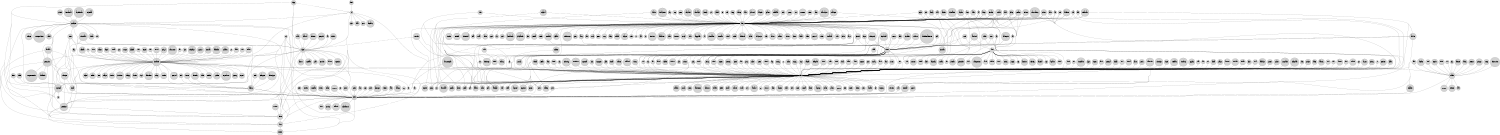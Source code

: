 strict graph Github {
        node [shape=circle, style=filled, nodesep = "1", labelangle="90"];
        size="10,10";
        concentrate="true";
        repulsiveforce="0.2";
        overlap="prism";
        smoothing="spring";
        splines="true";
        
        edge [len=3];

	saucelabs -- dcolish	 [weight=5];
	trenton -- notbenh	 [weight=1];
	reductivelabs -- blkperl	 [weight=1];
	reductivelabs -- "PSU-TheCat"	 [weight=1];
	shlomif -- leto	 [weight=1];
	pmichaud -- notbenh	 [weight=1];
	pmichaud -- theory	 [weight=1];
	pmichaud -- leto	 [weight=1];
	tmtmtmtm -- theory	 [weight=3];
	sykopomp -- wraithan	 [weight=3];
	tsee -- leto	 [weight=2];
	rcoder -- ramen	 [weight=1];
	rcoder -- dcolish	 [weight=5];
	igrigorik -- dcolish	 [weight=5];
	gisle -- theory	 [weight=1];
	gisle -- leto	 [weight=1];
	schwern -- notbenh	 [weight=1];
	schwern -- theory	 [weight=1];
	schwern -- leto	 [weight=1];
	yanick -- notbenh	 [weight=1];
	cosimo -- theory	 [weight=3];
	dogweather -- notbenh	 [weight=2];
	drewchandler -- leto	 [weight=3];
	charlenopires -- ramen	 [weight=2];
	marcusramberg -- theory	 [weight=1];
	marcusramberg -- leto	 [weight=3];
	gitpan -- notbenh	 [weight=1];
	gitpan -- theory	 [weight=1];
	ramen -- angavrilov	 [weight=1];
	ramen -- defnull	 [weight=1];
	ramen -- twilio	 [weight=1];
	ramen -- consumer	 [weight=1];
	ramen -- robhudson	 [weight=1];
	ramen -- thelema	 [weight=1];
	ramen -- jaked	 [weight=3];
	ramen -- andymckay	 [weight=1];
	ramen -- vsedach	 [weight=1];
	ramen -- alex	 [weight=1];
	ramen -- jrbeeman	 [weight=3];
	ramen -- pythonchelle	 [weight=1];
	ramen -- zbskii	 [weight=2];
	ramen -- washingtontimes	 [weight=1];
	ramen -- alwold	 [weight=3];
	ramen -- benatkin	 [weight=3];
	ramen -- webiest	 [weight=3];
	ramen -- simonw	 [weight=1];
	ramen -- minddog	 [weight=3];
	ramen -- jwiegley	 [weight=1];
	ramen -- mfp	 [weight=1];
	ramen -- zvart	 [weight=1];
	ramen -- schmichael	 [weight=1];
	ramen -- dcolish	 [weight=3];
	ramen -- jamesbritt	 [weight=1];
	ramen -- richhickey	 [weight=1];
	ramen -- andyferra	 [weight=3];
	ramen -- miql	 [weight=3];
	statico -- theory	 [weight=2];
	Eelis -- dcolish	 [weight=5];
	eday -- chromakode	 [weight=2];
	eday -- cboylan	 [weight=1];
	ody -- blkperl	 [weight=1];
	ody -- "PSU-TheCat"	 [weight=1];
	ody -- dcolish	 [weight=5];
	ody -- genericfinch	 [weight=1];
	ody -- arik181	 [weight=3];
	angelov -- chromakode	 [weight=2];
	yappo -- leto	 [weight=1];
	sandrajuessen -- theory	 [weight=2];
	miyagawa -- notbenh	 [weight=3];
	miyagawa -- theory	 [weight=3];
	miyagawa -- leto	 [weight=3];
	bruenig -- wraithan	 [weight=1];
	logdog -- blkperl	 [weight=3];
	logdog -- greghaynes	 [weight=3];
	logdog -- drd	 [weight=3];
	logdog -- "PSU-TheCat"	 [weight=3];
	logdog -- dcolish	 [weight=3];
	logdog -- genericfinch	 [weight=3];
	logdog -- adevore	 [weight=2];
	logdog -- arik181	 [weight=3];
	barbie -- theory	 [weight=3];
	barbie -- leto	 [weight=2];
	abh -- theory	 [weight=1];
	abh -- leto	 [weight=1];
	selenamarie -- notbenh	 [weight=3];
	selenamarie -- markwkm	 [weight=3];
	selenamarie -- theory	 [weight=3];
	selenamarie -- leto	 [weight=3];
	amiel -- drd	 [weight=3];
	melo -- theory	 [weight=3];
	melo -- leto	 [weight=1];
	sartak -- notbenh	 [weight=3];
	sartak -- theory	 [weight=3];
	sartak -- leto	 [weight=3];
	masterzen -- blkperl	 [weight=2];
	tokuhirom -- notbenh	 [weight=2];
	benprew -- leto	 [weight=3];
	atrodo -- leto	 [weight=1];
	posixninja -- leto	 [weight=1];
	szabgab -- leto	 [weight=1];
	jcap -- theory	 [weight=3];
	rbuels -- notbenh	 [weight=1];
	rbuels -- theory	 [weight=3];
	rbuels -- leto	 [weight=3];
	ioerror -- leto	 [weight=1];
	davidfetter -- theory	 [weight=1];
	davidfetter -- leto	 [weight=1];
	sungo -- theory	 [weight=3];
	nperez -- theory	 [weight=1];
	sekimura -- leto	 [weight=2];
	MarkJaroski -- theory	 [weight=1];
	treeman -- chromakode	 [weight=2];
	mitsuhiko -- dcolish	 [weight=5];
	SamuraiJack -- theory	 [weight=1];
	jlawler -- leto	 [weight=1];
	jvoorhis -- leto	 [weight=3];
	drd -- jnpdx	 [weight=3];
	drd -- ddollar	 [weight=3];
	drd -- blkperl	 [weight=3];
	drd -- greghaynes	 [weight=3];
	drd -- mpstx	 [weight=2];
	drd -- chromakode	 [weight=3];
	drd -- dcolish	 [weight=3];
	drd -- TampaRuby	 [weight=2];
	drd -- genericfinch	 [weight=3];
	drd -- adevore	 [weight=3];
	drd -- arik181	 [weight=3];
	lukasmueller -- leto	 [weight=3];
	Whiteknight -- leto	 [weight=3];
	obra -- theory	 [weight=1];
	obra -- leto	 [weight=1];
	pnts -- chromakode	 [weight=2];
	bioperl -- leto	 [weight=1];
	rafl -- notbenh	 [weight=3];
	rafl -- theory	 [weight=3];
	rafl -- leto	 [weight=1];
	"shadowcat-mst" -- notbenh	 [weight=1];
	"shadowcat-mst" -- theory	 [weight=1];
	andk -- theory	 [weight=1];
	andk -- leto	 [weight=1];
	deliciousrobots -- wraithan	 [weight=1];
	jasonmay -- theory	 [weight=1];
	vezquex -- chromakode	 [weight=2];
	qdw -- theory	 [weight=1];
	quietfanatic -- leto	 [weight=1];
	papachan -- chromakode	 [weight=2];
	jonlimle -- greghaynes	 [weight=1];
	jhannah -- theory	 [weight=1];
	petdance -- notbenh	 [weight=3];
	petdance -- theory	 [weight=3];
	petdance -- leto	 [weight=1];
	aubombarely -- leto	 [weight=3];
	eggyknap -- leto	 [weight=1];
	pmenglund -- blkperl	 [weight=3];
	zolan -- leto	 [weight=2];
	LastOfTheCarelessMen -- notbenh	 [weight=1];
	nixer -- chromakode	 [weight=2];
	rblackwe -- notbenh	 [weight=1];
	rblackwe -- theory	 [weight=3];
	TomHarke -- dcolish	 [weight=5];
	jshirley -- notbenh	 [weight=3];
	jshirley -- theory	 [weight=1];
	jshirley -- leto	 [weight=1];
	Xof -- theory	 [weight=1];
	ashb -- leto	 [weight=1];
	Ralith -- wraithan	 [weight=1];
	claesjac -- theory	 [weight=1];
	claesjac -- leto	 [weight=1];
	kraih -- theory	 [weight=3];
	kraih -- leto	 [weight=3];
	Util -- leto	 [weight=2];
	rolfm -- theory	 [weight=1];
	cardinal -- leto	 [weight=1];
	dagolden -- theory	 [weight=3];
	dagolden -- leto	 [weight=3];
	phaylon -- leto	 [weight=1];
	autonome -- leto	 [weight=1];
	lak -- blkperl	 [weight=1];
	dertyp -- theory	 [weight=3];
	robholland -- leto	 [weight=1];
	littledan -- leto	 [weight=1];
	Acajou -- leto	 [weight=1];
	bschmalhofer -- theory	 [weight=1];
	bschmalhofer -- leto	 [weight=1];
	alanszlosek -- notbenh	 [weight=2];
	alanszlosek -- leto	 [weight=2];
	sharyanto -- theory	 [weight=2];
	sharyanto -- leto	 [weight=2];
	brennannovak -- greghaynes	 [weight=3];
	arowla -- leto	 [weight=2];
	adamtaylor -- leto	 [weight=2];
	yestech -- leto	 [weight=3];
	soycamo -- leto	 [weight=1];
	slanning -- theory	 [weight=1];
	hail2u -- theory	 [weight=2];
	paulorrock -- theory	 [weight=1];
	ashleydev -- theory	 [weight=2];
	BioGeek -- chromakode	 [weight=2];
	mackstann -- wraithan	 [weight=1];
	harrythedevman -- greghaynes	 [weight=2];
	ScottGarman -- leto	 [weight=1];
	ewilhelm -- notbenh	 [weight=1];
	ewilhelm -- leto	 [weight=1];
	jtpalmer -- theory	 [weight=2];
	meatballhat -- theory	 [weight=2];
	audreyt -- notbenh	 [weight=1];
	audreyt -- theory	 [weight=1];
	audreyt -- leto	 [weight=1];
	chiragmatkar -- leto	 [weight=2];
	mroch -- theory	 [weight=1];
	brunoV -- notbenh	 [weight=3];
	brunoV -- leto	 [weight=3];
	lukec -- leto	 [weight=1];
	perlpilot -- leto	 [weight=2];
	hallettj -- leto	 [weight=3];
	chromatic -- notbenh	 [weight=1];
	chromatic -- theory	 [weight=1];
	chromatic -- leto	 [weight=1];
	dap -- notbenh	 [weight=3];
	dap -- leto	 [weight=3];
	ahazred8 -- leto	 [weight=2];
	rflint -- chromakode	 [weight=1];
	nicklewis -- blkperl	 [weight=2];
	moritz -- leto	 [weight=1];
	szymong -- theory	 [weight=2];
	acme -- theory	 [weight=1];
	acme -- leto	 [weight=1];
	ekiru -- leto	 [weight=1];
	bmeinl -- wraithan	 [weight=1];
	bradfitz -- theory	 [weight=1];
	bradfitz -- leto	 [weight=1];
	ramereth -- leto	 [weight=3];
	doublec -- dcolish	 [weight=5];
	dhoss -- leto	 [weight=1];
	timbunce -- theory	 [weight=1];
	timbunce -- leto	 [weight=1];
	umitanuki -- leto	 [weight=2];
	gfx -- leto	 [weight=3];
	brewt -- theory	 [weight=1];
	fseoane -- dcolish	 [weight=5];
	DavidS -- blkperl	 [weight=1];
	tenorviol -- chromakode	 [weight=2];
	maddingue -- notbenh	 [weight=2];
	maddingue -- theory	 [weight=3];
	PurplePanda -- greghaynes	 [weight=2];
	kender -- zacharyp	 [weight=1];
	theory -- bricoleurs	 [weight=1];
	theory -- KevinField	 [weight=1];
	theory -- chrismessina	 [weight=1];
	theory -- xzilla	 [weight=1];
	theory -- fhelmberger	 [weight=2];
	theory -- zrusilla	 [weight=2];
	theory -- beaudet	 [weight=1];
	theory -- masak	 [weight=1];
	theory -- gugod	 [weight=3];
	theory -- rjray	 [weight=3];
	theory -- Aurich	 [weight=1];
	theory -- chrisdolan	 [weight=1];
	theory -- jamesaduncan	 [weight=3];
	theory -- jhelwig	 [weight=3];
	theory -- phillipadsmith	 [weight=3];
	theory -- jfrost	 [weight=1];
	theory -- notbenh	 [weight=3];
	theory -- jeremiah	 [weight=2];
	theory -- reneeb	 [weight=2];
	theory -- bestpractical	 [weight=1];
	theory -- "jeff-davis"	 [weight=1];
	theory -- c9s	 [weight=2];
	theory -- mhendersonco	 [weight=3];
	theory -- jquery	 [weight=1];
	theory -- jamis	 [weight=1];
	theory -- zostay	 [weight=2];
	theory -- petere	 [weight=1];
	theory -- pfenwick	 [weight=1];
	theory -- turoczy	 [weight=1];
	theory -- raelity	 [weight=1];
	theory -- maxclark	 [weight=1];
	theory -- bingos	 [weight=3];
	theory -- nothingmuch	 [weight=3];
	theory -- schparque	 [weight=2];
	theory -- cdent	 [weight=1];
	theory -- wu	 [weight=3];
	theory -- elijah	 [weight=2];
	theory -- zby	 [weight=2];
	theory -- exodist	 [weight=2];
	theory -- simonwistow	 [weight=1];
	theory -- datacharmer	 [weight=3];
	theory -- jrockway	 [weight=3];
	theory -- Ovid	 [weight=3];
	theory -- gharris	 [weight=1];
	theory -- clonezone	 [weight=1];
	theory -- kcowgill	 [weight=3];
	theory -- hdp	 [weight=1];
	theory -- webiest	 [weight=2];
	theory -- muldis	 [weight=3];
	theory -- happygiraffe	 [weight=3];
	theory -- dha	 [weight=1];
	theory -- joshmcadams	 [weight=3];
	theory -- samv	 [weight=3];
	theory -- renormalist	 [weight=1];
	theory -- node79	 [weight=1];
	theory -- brechea	 [weight=2];
	theory -- stevan	 [weight=1];
	theory -- socialtext	 [weight=1];
	theory -- leto	 [weight=3];
	theory -- igal	 [weight=1];
	theory -- openjsan	 [weight=1];
	theory -- natfriedman	 [weight=1];
	theory -- particle	 [weight=1];
	theory -- dcolish	 [weight=2];
	theory -- bobtfish	 [weight=1];
	theory -- ocharles	 [weight=3];
	theory -- snarkyboojum	 [weight=2];
	theory -- claco	 [weight=1];
	theory -- markstos	 [weight=1];
	theory -- arcanez	 [weight=3];
	theory -- gbarr	 [weight=1];
	theory -- alanhaggai	 [weight=2];
	theory -- gorthx	 [weight=3];
	theory -- sodabrew	 [weight=1];
	theory -- lboaretto	 [weight=2];
	theory -- giftnuss	 [weight=1];
	theory -- adrianh	 [weight=1];
	theory -- ingydotnet	 [weight=3];
	theory -- perigrin	 [weight=3];
	theory -- pkeane	 [weight=2];
	theory -- Abigail	 [weight=3];
	theory -- pdcawley	 [weight=1];
	theory -- ap	 [weight=3];
	theory -- gregs1104	 [weight=1];
	theory -- tobrien	 [weight=2];
	theory -- hissohathair	 [weight=3];
	theory -- chipdude	 [weight=1];
	theory -- allisonrandal	 [weight=1];
	theory -- jlavallee	 [weight=3];
	theory -- Stubbs	 [weight=1];
	theory -- jberkus	 [weight=1];
	theory -- AndyA	 [weight=3];
	theory -- rjbs	 [weight=3];
	theory -- larrys	 [weight=2];
	nothingmuch -- notbenh	 [weight=3];
	nothingmuch -- leto	 [weight=3];
	mmrobins -- blkperl	 [weight=1];
	mmrobins -- leto	 [weight=2];
	xsawyerx -- leto	 [weight=1];
	ssteinerx -- adevore	 [weight=1];
	scooterXL -- dcolish	 [weight=5];
	bingos -- notbenh	 [weight=2];
	bingos -- leto	 [weight=3];
	opie4624 -- chromakode	 [weight=2];
	ClearAccess -- zacharyp	 [weight=1];
	plobsing -- leto	 [weight=1];
	bak -- notbenh	 [weight=2];
	bak -- leto	 [weight=1];
	marcuswestin -- chromakode	 [weight=1];
	fiam -- chromakode	 [weight=2];
	L34h -- notbenh	 [weight=2];
	greghaynes -- blkperl	 [weight=3];
	greghaynes -- "spencer-krum"	 [weight=2];
	greghaynes -- davidlazar	 [weight=3];
	greghaynes -- slubman	 [weight=2];
	greghaynes -- srbs	 [weight=2];
	greghaynes -- hunner	 [weight=1];
	greghaynes -- chromakode	 [weight=3];
	greghaynes -- zacharyp	 [weight=3];
	greghaynes -- txwikinger	 [weight=2];
	greghaynes -- reverseproductions	 [weight=2];
	greghaynes -- cboylan	 [weight=2];
	greghaynes -- dcolish	 [weight=3];
	greghaynes -- genericfinch	 [weight=3];
	greghaynes -- adevore	 [weight=3];
	greghaynes -- Madork	 [weight=1];
	greghaynes -- arik181	 [weight=3];
	greghaynes -- ckolbeck	 [weight=3];
	anthonydupre -- zacharyp	 [weight=1];
	carlasouza -- blkperl	 [weight=3];
	ihh -- leto	 [weight=3];
	peterkeen -- leto	 [weight=1];
	rtyler -- chromakode	 [weight=3];
	hunner -- blkperl	 [weight=1];
	hunner -- chromakode	 [weight=1];
	hunner -- "PSU-TheCat"	 [weight=1];
	hunner -- cboylan	 [weight=1];
	hunner -- dcolish	 [weight=3];
	hunner -- genericfinch	 [weight=1];
	hunner -- arik181	 [weight=3];
	fayland -- leto	 [weight=3];
	botanica -- leto	 [weight=2];
	jkeenan -- leto	 [weight=1];
	jek -- dcolish	 [weight=5];
	bacek -- leto	 [weight=3];
	PhillipTaylor -- chromakode	 [weight=1];
	bkeeler -- leto	 [weight=1];
	rlb3 -- leto	 [weight=1];
	pfenwick -- notbenh	 [weight=3];
	pfenwick -- leto	 [weight=1];
	cthulhuology -- leto	 [weight=1];
	kcomandich -- notbenh	 [weight=1];
	davidlazar -- "spencer-krum"	 [weight=8];
	davidlazar -- zacharyp	 [weight=1];
	davidlazar -- dcolish	 [weight=5];
	davidlazar -- arik181	 [weight=3];
	markwkm -- mhagander	 [weight=1];
	markwkm -- jhelwig	 [weight=2];
	markwkm -- notbenh	 [weight=3];
	markwkm -- dcolish	 [weight=3];
	markwkm -- gorthx	 [weight=1];
	stevedekorte -- leto	 [weight=1];
	spitters -- dcolish	 [weight=5];
	pyro2927 -- chromakode	 [weight=2];
	c9s -- leto	 [weight=3];
	mythryl -- dcolish	 [weight=5];
	bestpractical -- notbenh	 [weight=1];
	bestpractical -- leto	 [weight=1];
	cognominal -- leto	 [weight=3];
	fglock -- leto	 [weight=1];
	cdzombak -- chromakode	 [weight=2];
	adamdicarlo -- chromakode	 [weight=2];
	"http-engine" -- leto	 [weight=1];
	timepilot -- wraithan	 [weight=2];
	japhb -- leto	 [weight=1];
	SeaShadow -- chromakode	 [weight=2];
	jxl -- chromakode	 [weight=2];
	fictorial -- leto	 [weight=1];
	manos -- "PSU-TheCat"	 [weight=2];
	bdaniel -- "PSU-TheCat"	 [weight=2];
	avsm -- dcolish	 [weight=5];
	davorg -- notbenh	 [weight=1];
	notbenh -- tene	 [weight=1];
	notbenh -- fhelmberger	 [weight=2];
	notbenh -- perl6	 [weight=1];
	notbenh -- bpetering	 [weight=1];
	notbenh -- jhelwig	 [weight=2];
	notbenh -- exodist	 [weight=3];
	notbenh -- jrockway	 [weight=3];
	notbenh -- Ovid	 [weight=1];
	notbenh -- hdp	 [weight=1];
	notbenh -- webiest	 [weight=2];
	notbenh -- android	 [weight=1];
	notbenh -- samv	 [weight=1];
	notbenh -- cowens	 [weight=1];
	notbenh -- kscaldef	 [weight=1];
	notbenh -- leto	 [weight=3];
	notbenh -- igal	 [weight=3];
	notbenh -- bdombrow	 [weight=1];
	notbenh -- jchris	 [weight=1];
	notbenh -- dcolish	 [weight=3];
	notbenh -- bobtfish	 [weight=1];
	notbenh -- sukria	 [weight=1];
	notbenh -- arcanez	 [weight=2];
	notbenh -- gbarr	 [weight=1];
	notbenh -- alanhaggai	 [weight=2];
	notbenh -- garu	 [weight=2];
	notbenh -- gorthx	 [weight=2];
	notbenh -- ingydotnet	 [weight=1];
	notbenh -- perigrin	 [weight=2];
	notbenh -- pdcawley	 [weight=1];
	notbenh -- ap	 [weight=1];
	notbenh -- reidab	 [weight=3];
	notbenh -- colomon	 [weight=1];
	notbenh -- jlavallee	 [weight=3];
	notbenh -- AndyA	 [weight=3];
	notbenh -- rjbs	 [weight=1];
	notbenh -- briandfoy	 [weight=1];
	robhudson -- dcolish	 [weight=5];
	blkperl -- "spencer-krum"	 [weight=9];
	blkperl -- chromakode	 [weight=2];
	blkperl -- cmowforth	 [weight=1];
	blkperl -- "PSU-TheCat"	 [weight=3];
	blkperl -- MarkusQ	 [weight=1];
	blkperl -- cboylan	 [weight=3];
	blkperl -- dcolish	 [weight=3];
	blkperl -- eignerchris	 [weight=2];
	blkperl -- genericfinch	 [weight=3];
	blkperl -- adevore	 [weight=2];
	blkperl -- jamtur01	 [weight=1];
	blkperl -- mpdehaan	 [weight=1];
	blkperl -- ryanb	 [weight=1];
	blkperl -- ckolbeck	 [weight=3];
	jhelwig -- leto	 [weight=3];
	briantrice -- leto	 [weight=3];
	davean -- chromakode	 [weight=2];
	rondaarnold -- leto	 [weight=2];
	chrisdolan -- leto	 [weight=1];
	dukon21 -- leto	 [weight=2];
	smpeters -- leto	 [weight=1];
	bpetering -- leto	 [weight=1];
	svnlto -- chromakode	 [weight=2];
	LeifW -- zacharyp	 [weight=1];
	fumbles -- wraithan	 [weight=3];
	odge -- dcolish	 [weight=5];
	masak -- leto	 [weight=1];
	ketralnis -- chromakode	 [weight=3];
	perl6 -- leto	 [weight=1];
	wackbeak -- chromakode	 [weight=3];
	drostron -- zacharyp	 [weight=1];
	agentzh -- leto	 [weight=1];
	btv -- chromakode	 [weight=2];
	MinerX -- chromakode	 [weight=2];
	certik -- dcolish	 [weight=5];
	mhagander -- dcolish	 [weight=5];
	Kiwi -- wraithan	 [weight=1];
	dann -- leto	 [weight=3];
	tene -- leto	 [weight=1];
	agentcoops -- dcolish	 [weight=5];
	pjotrp -- leto	 [weight=1];
	rcaputo -- leto	 [weight=1];
	"spencer-krum" -- "miller-time"	 [weight=2];
	"spencer-krum" -- MostAwesomeDude	 [weight=8];
	"spencer-krum" -- dcolish	 [weight=3];
	"spencer-krum" -- genericfinch	 [weight=2];
	"spencer-krum" -- adevore	 [weight=3];
	"spencer-krum" -- rasikabindoo	 [weight=8];
	"spencer-krum" -- arik181	 [weight=3];
	mpeters -- leto	 [weight=1];
	dsheets -- dcolish	 [weight=5];
	silentrob -- leto	 [weight=1];
	exodist -- leto	 [weight=3];
	al3x -- leto	 [weight=1];
	jelly -- wraithan	 [weight=3];
	zaach -- dcolish	 [weight=5];
	dcramer -- chromakode	 [weight=1];
	WardCunningham -- leto	 [weight=1];
	WardCunningham -- dcolish	 [weight=5];
	mnology -- leto	 [weight=1];
	chromakode -- vreon	 [weight=3];
	chromakode -- "miller-time"	 [weight=8];
	chromakode -- zacharyp	 [weight=2];
	chromakode -- matagus	 [weight=2];
	chromakode -- bterlson	 [weight=3];
	chromakode -- chrisbloom7	 [weight=2];
	chromakode -- breadpig	 [weight=1];
	chromakode -- armed10	 [weight=2];
	chromakode -- koryk	 [weight=1];
	chromakode -- blakewatters	 [weight=3];
	chromakode -- mar1ey	 [weight=2];
	chromakode -- leto	 [weight=2];
	chromakode -- wraithan	 [weight=3];
	chromakode -- cboylan	 [weight=2];
	chromakode -- dcolish	 [weight=3];
	chromakode -- mrevilme	 [weight=2];
	chromakode -- KeyserSosa	 [weight=3];
	chromakode -- adevore	 [weight=3];
	chromakode -- phaufe	 [weight=2];
	chromakode -- muehlber	 [weight=2];
	chromakode -- guydmann	 [weight=2];
	chromakode -- fdd	 [weight=2];
	chromakode -- Pewpewarrows	 [weight=2];
	chromakode -- arik181	 [weight=2];
	chromakode -- picsoung	 [weight=2];
	chromakode -- Pir8Bob	 [weight=2];
	chromakode -- okayzed	 [weight=3];
	chromakode -- hemanth	 [weight=2];
	damienmac -- zacharyp	 [weight=3];
	ct -- leto	 [weight=1];
	jrockway -- leto	 [weight=1];
	schacon -- leto	 [weight=1];
	eric256 -- leto	 [weight=1];
	"miller-time" -- cboylan	 [weight=8];
	"miller-time" -- dcolish	 [weight=3];
	zacharyp -- dcolish	 [weight=3];
	zacharyp -- adevore	 [weight=3];
	zacharyp -- arik181	 [weight=3];
	ashgti -- leto	 [weight=1];
	axedcode -- wraithan	 [weight=3];
	Ovid -- leto	 [weight=1];
	vdanjean -- leto	 [weight=1];
	hdp -- leto	 [weight=1];
	webiest -- leto	 [weight=2];
	floatingatoll -- leto	 [weight=1];
	rodimius -- leto	 [weight=1];
	"PSU-TheCat" -- dcolish	 [weight=7];
	"PSU-TheCat" -- jgr	 [weight=2];
	"PSU-TheCat" -- genericfinch	 [weight=3];
	"PSU-TheCat" -- arik181	 [weight=5];
	Moisan -- leto	 [weight=3];
	Infinoid -- leto	 [weight=1];
	mattam82 -- dcolish	 [weight=5];
	samv -- leto	 [weight=1];
	baddog -- wraithan	 [weight=3];
	illvilja -- leto	 [weight=3];
	mzp -- dcolish	 [weight=5];
	szbalint -- leto	 [weight=1];
	darbelo -- leto	 [weight=3];
	joeDeuce -- wraithan	 [weight=2];
	cspencer -- leto	 [weight=1];
	Joose -- leto	 [weight=1];
	imcraig -- leto	 [weight=3];
	rakudo -- leto	 [weight=1];
	partcl -- leto	 [weight=1];
	stevan -- leto	 [weight=1];
	cowens -- leto	 [weight=1];
	socialtext -- leto	 [weight=1];
	leto -- igal	 [weight=1];
	leto -- gmr	 [weight=1];
	leto -- openjsan	 [weight=1];
	leto -- jburrows	 [weight=2];
	leto -- particle	 [weight=1];
	leto -- tcaine	 [weight=2];
	leto -- jchris	 [weight=1];
	leto -- maxogden	 [weight=1];
	leto -- dcolish	 [weight=3];
	leto -- bricas	 [weight=2];
	leto -- hinrik	 [weight=1];
	leto -- znmeb	 [weight=1];
	leto -- sukria	 [weight=1];
	leto -- nmenda	 [weight=1];
	leto -- anselm	 [weight=1];
	leto -- brampitoyo	 [weight=3];
	leto -- arcanez	 [weight=3];
	leto -- gbarr	 [weight=1];
	leto -- jckarter	 [weight=1];
	leto -- pvande	 [weight=3];
	leto -- alanhaggai	 [weight=3];
	leto -- gorthx	 [weight=3];
	leto -- ggoossen	 [weight=1];
	leto -- berle	 [weight=1];
	leto -- semifor	 [weight=1];
	leto -- anielsen	 [weight=2];
	leto -- jnthn	 [weight=1];
	leto -- agl	 [weight=1];
	leto -- donpdonp	 [weight=1];
	leto -- fdd	 [weight=2];
	leto -- noahhaon	 [weight=1];
	leto -- ingydotnet	 [weight=1];
	leto -- perigrin	 [weight=3];
	leto -- Abigail	 [weight=1];
	leto -- reidab	 [weight=3];
	leto -- jconway	 [weight=1];
	leto -- jeresig	 [weight=1];
	leto -- adamkennedy	 [weight=1];
	leto -- brianleroux	 [weight=1];
	leto -- bubaflub	 [weight=1];
	leto -- cjfields	 [weight=3];
	leto -- fperrad	 [weight=1];
	leto -- chipdude	 [weight=1];
	leto -- allisonrandal	 [weight=1];
	leto -- brianwisti	 [weight=3];
	leto -- jlavallee	 [weight=3];
	leto -- sintaxi	 [weight=1];
	leto -- mj41	 [weight=3];
	leto -- AndyA	 [weight=3];
	leto -- rjbs	 [weight=1];
	leto -- takuma104	 [weight=1];
	leto -- briandfoy	 [weight=1];
	haz -- dcolish	 [weight=5];
	wraithan -- adlai	 [weight=1];
	wraithan -- dcolish	 [weight=3];
	wraithan -- mutenewt	 [weight=2];
	wraithan -- freiksenet	 [weight=2];
	harperreed -- dcolish	 [weight=5];
	zvart -- dcolish	 [weight=5];
	cboylan -- dcolish	 [weight=4];
	cboylan -- genericfinch	 [weight=3];
	cboylan -- arik181	 [weight=3];
	jchris -- dcolish	 [weight=5];
	schmichael -- dcolish	 [weight=5];
	dcolish -- jnorthrup	 [weight=5];
	dcolish -- genericfinch	 [weight=3];
	dcolish -- adevore	 [weight=4];
	dcolish -- idealistdev	 [weight=5];
	dcolish -- snapframework	 [weight=5];
	dcolish -- arik181	 [weight=3];
	dcolish -- ckolbeck	 [weight=3];
	dcolish -- antirez	 [weight=5];
	genericfinch -- adevore	 [weight=2];
	genericfinch -- arik181	 [weight=3];
	genericfinch -- ckolbeck	 [weight=3];
	adevore -- arik181	 [weight=3];
	arik181 -- ckolbeck	 [weight=3];
}

